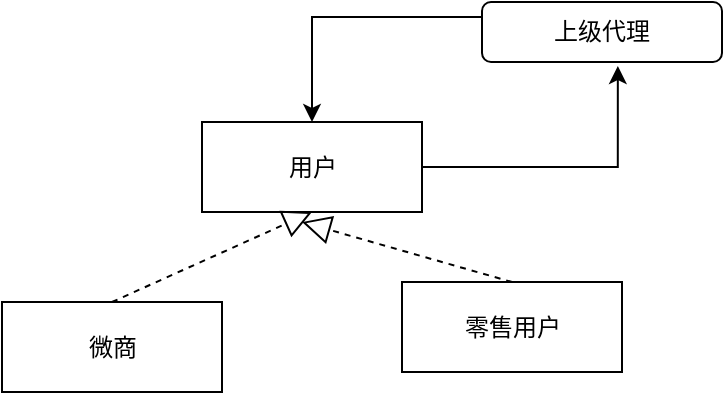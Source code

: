 <mxfile version="10.5.3" type="github"><diagram id="wkXfdIKO9ZODrjbi_YcY" name="Page-1"><mxGraphModel dx="897" dy="469" grid="1" gridSize="10" guides="1" tooltips="1" connect="1" arrows="1" fold="1" page="1" pageScale="1" pageWidth="827" pageHeight="1169" math="0" shadow="0"><root><mxCell id="0"/><mxCell id="1" parent="0"/><mxCell id="olUVIOzuFApywW9hBpVO-19" style="edgeStyle=orthogonalEdgeStyle;rounded=0;orthogonalLoop=1;jettySize=auto;html=1;exitX=1;exitY=0.5;exitDx=0;exitDy=0;entryX=0.566;entryY=1.067;entryDx=0;entryDy=0;entryPerimeter=0;" edge="1" parent="1" source="olUVIOzuFApywW9hBpVO-14" target="olUVIOzuFApywW9hBpVO-18"><mxGeometry relative="1" as="geometry"/></mxCell><mxCell id="olUVIOzuFApywW9hBpVO-14" value="用户" style="html=1;" vertex="1" parent="1"><mxGeometry x="160" y="200" width="110" height="45" as="geometry"/></mxCell><mxCell id="olUVIOzuFApywW9hBpVO-15" value="微商" style="html=1;" vertex="1" parent="1"><mxGeometry x="60" y="290" width="110" height="45" as="geometry"/></mxCell><mxCell id="olUVIOzuFApywW9hBpVO-16" value="零售用户" style="html=1;" vertex="1" parent="1"><mxGeometry x="260" y="280" width="110" height="45" as="geometry"/></mxCell><mxCell id="olUVIOzuFApywW9hBpVO-20" style="edgeStyle=orthogonalEdgeStyle;rounded=0;orthogonalLoop=1;jettySize=auto;html=1;exitX=0;exitY=0.25;exitDx=0;exitDy=0;entryX=0.5;entryY=0;entryDx=0;entryDy=0;" edge="1" parent="1" source="olUVIOzuFApywW9hBpVO-18" target="olUVIOzuFApywW9hBpVO-14"><mxGeometry relative="1" as="geometry"/></mxCell><mxCell id="olUVIOzuFApywW9hBpVO-18" value="上级代理" style="rounded=1;whiteSpace=wrap;html=1;" vertex="1" parent="1"><mxGeometry x="300" y="140" width="120" height="30" as="geometry"/></mxCell><mxCell id="olUVIOzuFApywW9hBpVO-22" value="" style="endArrow=block;dashed=1;endFill=0;endSize=12;html=1;exitX=0.5;exitY=0;exitDx=0;exitDy=0;entryX=0.5;entryY=1;entryDx=0;entryDy=0;" edge="1" parent="1" source="olUVIOzuFApywW9hBpVO-15" target="olUVIOzuFApywW9hBpVO-14"><mxGeometry width="160" relative="1" as="geometry"><mxPoint x="220" y="400" as="sourcePoint"/><mxPoint x="150" y="230" as="targetPoint"/></mxGeometry></mxCell><mxCell id="olUVIOzuFApywW9hBpVO-23" value="" style="endArrow=block;dashed=1;endFill=0;endSize=12;html=1;exitX=0.5;exitY=0;exitDx=0;exitDy=0;" edge="1" parent="1" source="olUVIOzuFApywW9hBpVO-16"><mxGeometry width="160" relative="1" as="geometry"><mxPoint x="220" y="400" as="sourcePoint"/><mxPoint x="210" y="250" as="targetPoint"/></mxGeometry></mxCell></root></mxGraphModel></diagram></mxfile>